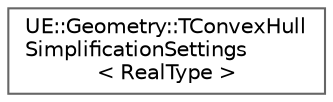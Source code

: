 digraph "Graphical Class Hierarchy"
{
 // INTERACTIVE_SVG=YES
 // LATEX_PDF_SIZE
  bgcolor="transparent";
  edge [fontname=Helvetica,fontsize=10,labelfontname=Helvetica,labelfontsize=10];
  node [fontname=Helvetica,fontsize=10,shape=box,height=0.2,width=0.4];
  rankdir="LR";
  Node0 [id="Node000000",label="UE::Geometry::TConvexHull\lSimplificationSettings\l\< RealType \>",height=0.2,width=0.4,color="grey40", fillcolor="white", style="filled",URL="$dd/d31/structUE_1_1Geometry_1_1TConvexHullSimplificationSettings.html",tooltip=" "];
}
